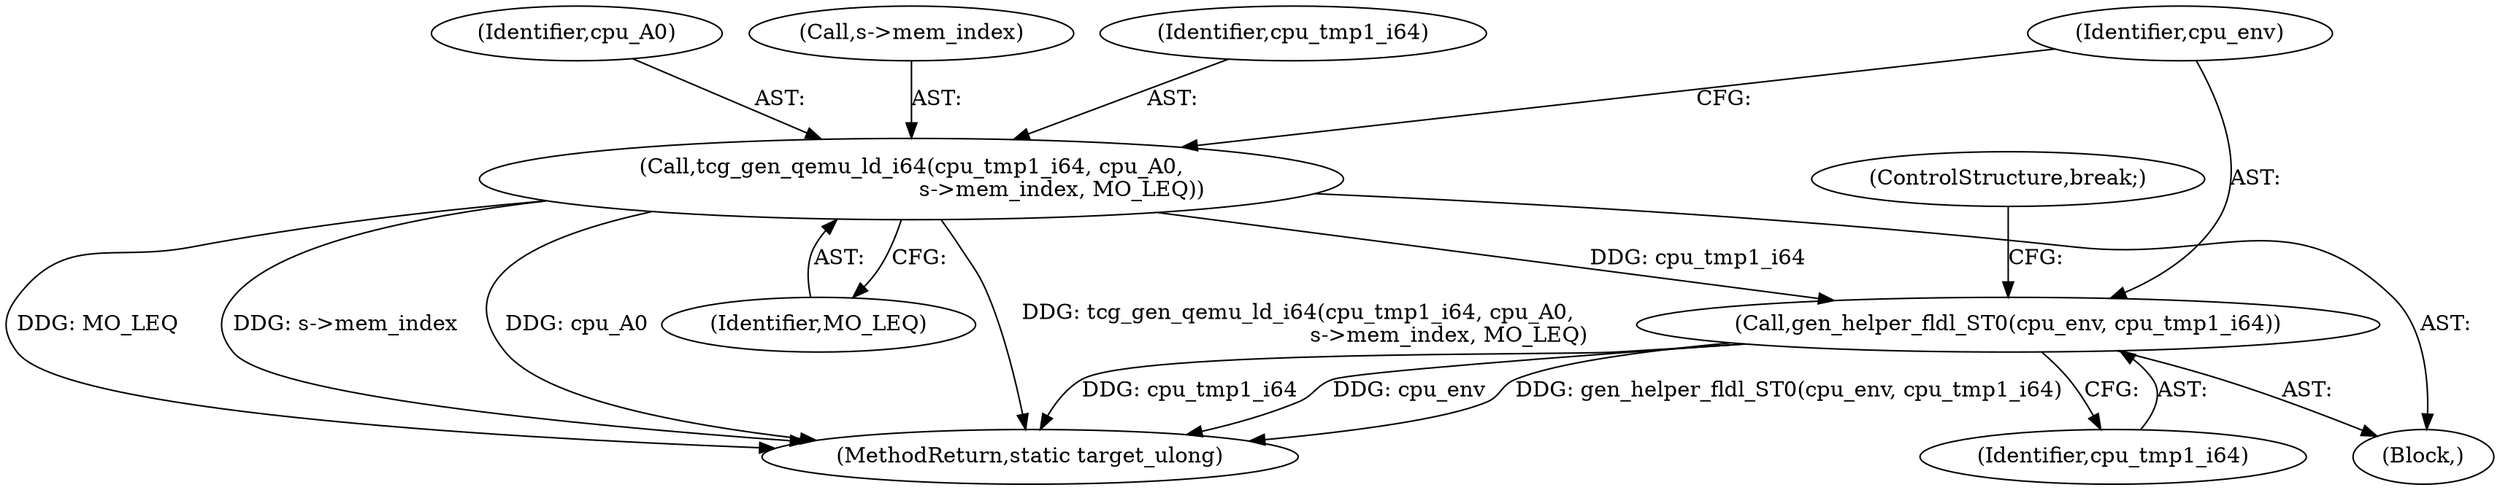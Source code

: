 digraph "0_qemu_30663fd26c0307e414622c7a8607fbc04f92ec14@pointer" {
"1004598" [label="(Call,tcg_gen_qemu_ld_i64(cpu_tmp1_i64, cpu_A0,\n                                            s->mem_index, MO_LEQ))"];
"1004605" [label="(Call,gen_helper_fldl_ST0(cpu_env, cpu_tmp1_i64))"];
"1004600" [label="(Identifier,cpu_A0)"];
"1004604" [label="(Identifier,MO_LEQ)"];
"1004605" [label="(Call,gen_helper_fldl_ST0(cpu_env, cpu_tmp1_i64))"];
"1004601" [label="(Call,s->mem_index)"];
"1011840" [label="(MethodReturn,static target_ulong)"];
"1004608" [label="(ControlStructure,break;)"];
"1004598" [label="(Call,tcg_gen_qemu_ld_i64(cpu_tmp1_i64, cpu_A0,\n                                            s->mem_index, MO_LEQ))"];
"1004606" [label="(Identifier,cpu_env)"];
"1004607" [label="(Identifier,cpu_tmp1_i64)"];
"1004572" [label="(Block,)"];
"1004599" [label="(Identifier,cpu_tmp1_i64)"];
"1004598" -> "1004572"  [label="AST: "];
"1004598" -> "1004604"  [label="CFG: "];
"1004599" -> "1004598"  [label="AST: "];
"1004600" -> "1004598"  [label="AST: "];
"1004601" -> "1004598"  [label="AST: "];
"1004604" -> "1004598"  [label="AST: "];
"1004606" -> "1004598"  [label="CFG: "];
"1004598" -> "1011840"  [label="DDG: tcg_gen_qemu_ld_i64(cpu_tmp1_i64, cpu_A0,\n                                            s->mem_index, MO_LEQ)"];
"1004598" -> "1011840"  [label="DDG: MO_LEQ"];
"1004598" -> "1011840"  [label="DDG: s->mem_index"];
"1004598" -> "1011840"  [label="DDG: cpu_A0"];
"1004598" -> "1004605"  [label="DDG: cpu_tmp1_i64"];
"1004605" -> "1004572"  [label="AST: "];
"1004605" -> "1004607"  [label="CFG: "];
"1004606" -> "1004605"  [label="AST: "];
"1004607" -> "1004605"  [label="AST: "];
"1004608" -> "1004605"  [label="CFG: "];
"1004605" -> "1011840"  [label="DDG: cpu_tmp1_i64"];
"1004605" -> "1011840"  [label="DDG: cpu_env"];
"1004605" -> "1011840"  [label="DDG: gen_helper_fldl_ST0(cpu_env, cpu_tmp1_i64)"];
}

